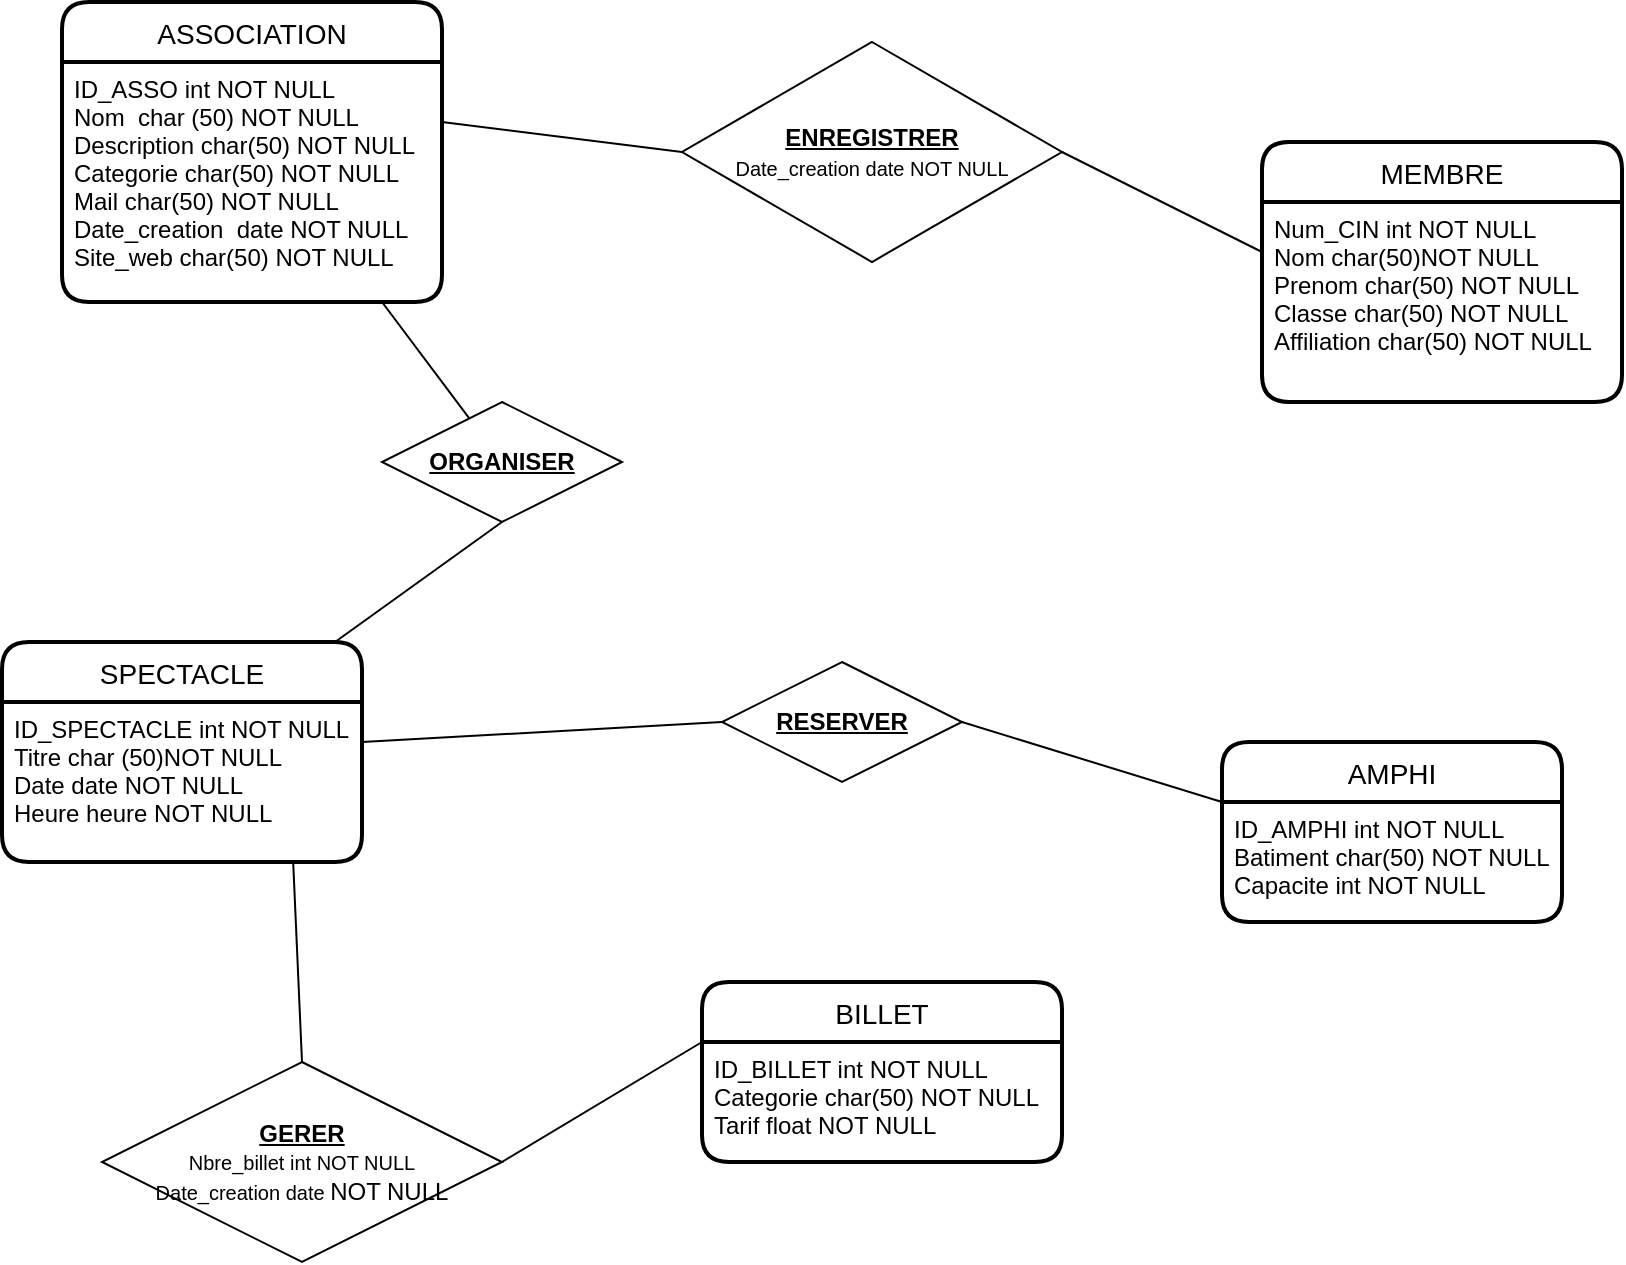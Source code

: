 <mxfile version="16.5.1" type="device"><diagram id="R2lEEEUBdFMjLlhIrx00" name="Page-1"><mxGraphModel dx="1038" dy="649" grid="1" gridSize="10" guides="1" tooltips="1" connect="1" arrows="1" fold="1" page="1" pageScale="1" pageWidth="850" pageHeight="1100" math="0" shadow="0" extFonts="Permanent Marker^https://fonts.googleapis.com/css?family=Permanent+Marker"><root><mxCell id="0"/><mxCell id="1" parent="0"/><mxCell id="QIig7QdTrHZA5Zeb0sB7-1" value="ASSOCIATION" style="swimlane;childLayout=stackLayout;horizontal=1;startSize=30;horizontalStack=0;rounded=1;fontSize=14;fontStyle=0;strokeWidth=2;resizeParent=0;resizeLast=1;shadow=0;dashed=0;align=center;" parent="1" vertex="1"><mxGeometry x="60" y="70" width="190" height="150" as="geometry"/></mxCell><mxCell id="QIig7QdTrHZA5Zeb0sB7-2" value="ID_ASSO int NOT NULL&#10;Nom  char (50) NOT NULL&#10;Description char(50) NOT NULL&#10;Categorie char(50) NOT NULL&#10;Mail char(50) NOT NULL&#10;Date_creation  date NOT NULL&#10;Site_web char(50) NOT NULL&#10;" style="align=left;strokeColor=none;fillColor=none;spacingLeft=4;fontSize=12;verticalAlign=top;resizable=0;rotatable=0;part=1;fontStyle=0" parent="QIig7QdTrHZA5Zeb0sB7-1" vertex="1"><mxGeometry y="30" width="190" height="120" as="geometry"/></mxCell><mxCell id="QIig7QdTrHZA5Zeb0sB7-3" value="MEMBRE" style="swimlane;childLayout=stackLayout;horizontal=1;startSize=30;horizontalStack=0;rounded=1;fontSize=14;fontStyle=0;strokeWidth=2;resizeParent=0;resizeLast=1;shadow=0;dashed=0;align=center;" parent="1" vertex="1"><mxGeometry x="660" y="140" width="180" height="130" as="geometry"/></mxCell><mxCell id="QIig7QdTrHZA5Zeb0sB7-4" value="Num_CIN int NOT NULL&#10;Nom char(50)NOT NULL&#10;Prenom char(50) NOT NULL&#10;Classe char(50) NOT NULL&#10;Affiliation char(50) NOT NULL" style="align=left;strokeColor=none;fillColor=none;spacingLeft=4;fontSize=12;verticalAlign=top;resizable=0;rotatable=0;part=1;fontStyle=0" parent="QIig7QdTrHZA5Zeb0sB7-3" vertex="1"><mxGeometry y="30" width="180" height="100" as="geometry"/></mxCell><mxCell id="QIig7QdTrHZA5Zeb0sB7-5" value="AMPHI" style="swimlane;childLayout=stackLayout;horizontal=1;startSize=30;horizontalStack=0;rounded=1;fontSize=14;fontStyle=0;strokeWidth=2;resizeParent=0;resizeLast=1;shadow=0;dashed=0;align=center;" parent="1" vertex="1"><mxGeometry x="640" y="440" width="170" height="90" as="geometry"/></mxCell><mxCell id="QIig7QdTrHZA5Zeb0sB7-31" value="ID_AMPHI int NOT NULL&#10;Batiment char(50) NOT NULL&#10;Capacite int NOT NULL" style="align=left;strokeColor=none;fillColor=none;spacingLeft=4;fontSize=12;verticalAlign=top;resizable=0;rotatable=0;part=1;" parent="QIig7QdTrHZA5Zeb0sB7-5" vertex="1"><mxGeometry y="30" width="170" height="60" as="geometry"/></mxCell><mxCell id="QIig7QdTrHZA5Zeb0sB7-7" value="SPECTACLE" style="swimlane;childLayout=stackLayout;horizontal=1;startSize=30;horizontalStack=0;rounded=1;fontSize=14;fontStyle=0;strokeWidth=2;resizeParent=0;resizeLast=1;shadow=0;dashed=0;align=center;" parent="1" vertex="1"><mxGeometry x="30" y="390" width="180" height="110" as="geometry"/></mxCell><mxCell id="QIig7QdTrHZA5Zeb0sB7-8" value="ID_SPECTACLE int NOT NULL&#10;Titre char (50)NOT NULL&#10;Date date NOT NULL&#10;Heure heure NOT NULL" style="align=left;strokeColor=none;fillColor=none;spacingLeft=4;fontSize=12;verticalAlign=top;resizable=0;rotatable=0;part=1;" parent="QIig7QdTrHZA5Zeb0sB7-7" vertex="1"><mxGeometry y="30" width="180" height="80" as="geometry"/></mxCell><mxCell id="QIig7QdTrHZA5Zeb0sB7-9" value="BILLET" style="swimlane;childLayout=stackLayout;horizontal=1;startSize=30;horizontalStack=0;rounded=1;fontSize=14;fontStyle=0;strokeWidth=2;resizeParent=0;resizeLast=1;shadow=0;dashed=0;align=center;" parent="1" vertex="1"><mxGeometry x="380" y="560" width="180" height="90" as="geometry"/></mxCell><mxCell id="QIig7QdTrHZA5Zeb0sB7-10" value="ID_BILLET int NOT NULL&#10;Categorie char(50) NOT NULL&#10;Tarif float NOT NULL" style="align=left;strokeColor=none;fillColor=none;spacingLeft=4;fontSize=12;verticalAlign=top;resizable=0;rotatable=0;part=1;" parent="QIig7QdTrHZA5Zeb0sB7-9" vertex="1"><mxGeometry y="30" width="180" height="60" as="geometry"/></mxCell><mxCell id="QIig7QdTrHZA5Zeb0sB7-13" value="&lt;b&gt;&lt;u&gt;ORGANISER&lt;/u&gt;&lt;/b&gt;" style="shape=rhombus;perimeter=rhombusPerimeter;whiteSpace=wrap;html=1;align=center;" parent="1" vertex="1"><mxGeometry x="220" y="270" width="120" height="60" as="geometry"/></mxCell><mxCell id="QIig7QdTrHZA5Zeb0sB7-18" value="&lt;font&gt;&lt;font style=&quot;font-size: 12px&quot;&gt;&lt;b&gt;&lt;u&gt;GERER&lt;/u&gt;&lt;/b&gt;&lt;/font&gt;&lt;br&gt;&lt;span style=&quot;font-size: 10px&quot;&gt;Nbre_billet int&amp;nbsp;&lt;/span&gt;&lt;span style=&quot;font-size: 10px ; text-align: left&quot;&gt;NOT NULL&lt;br&gt;Date_creation date&amp;nbsp;&lt;/span&gt;&lt;span style=&quot;text-align: left&quot;&gt;NOT NULL&lt;/span&gt;&lt;span style=&quot;font-size: 10px ; text-align: left&quot;&gt;&lt;br&gt;&lt;/span&gt;&lt;/font&gt;" style="shape=rhombus;perimeter=rhombusPerimeter;whiteSpace=wrap;html=1;align=center;" parent="1" vertex="1"><mxGeometry x="80" y="600" width="200" height="100" as="geometry"/></mxCell><mxCell id="QIig7QdTrHZA5Zeb0sB7-21" value="" style="fontSize=12;html=1;endArrow=none;endFill=0;rounded=0;" parent="1" source="QIig7QdTrHZA5Zeb0sB7-13" edge="1"><mxGeometry width="100" height="100" relative="1" as="geometry"><mxPoint x="120" y="320" as="sourcePoint"/><mxPoint x="220" y="220" as="targetPoint"/></mxGeometry></mxCell><mxCell id="QIig7QdTrHZA5Zeb0sB7-22" value="" style="fontSize=12;html=1;endArrow=none;startArrow=none;rounded=0;entryX=0.5;entryY=1;entryDx=0;entryDy=0;endFill=0;startFill=0;" parent="1" source="QIig7QdTrHZA5Zeb0sB7-7" target="QIig7QdTrHZA5Zeb0sB7-13" edge="1"><mxGeometry width="100" height="100" relative="1" as="geometry"><mxPoint x="180" y="420" as="sourcePoint"/><mxPoint x="280" y="320" as="targetPoint"/></mxGeometry></mxCell><mxCell id="QIig7QdTrHZA5Zeb0sB7-23" value="&lt;b&gt;&lt;u&gt;RESERVER&lt;/u&gt;&lt;/b&gt;" style="shape=rhombus;perimeter=rhombusPerimeter;whiteSpace=wrap;html=1;align=center;" parent="1" vertex="1"><mxGeometry x="390" y="400" width="120" height="60" as="geometry"/></mxCell><mxCell id="QIig7QdTrHZA5Zeb0sB7-24" value="&lt;b&gt;&lt;u&gt;ENREGISTRER&lt;/u&gt;&lt;/b&gt;&lt;br&gt;&lt;font style=&quot;font-size: 10px&quot;&gt;Date_creation date&amp;nbsp;&lt;span style=&quot;text-align: left&quot;&gt;NOT NULL&lt;/span&gt;&lt;/font&gt;" style="shape=rhombus;perimeter=rhombusPerimeter;whiteSpace=wrap;html=1;align=center;" parent="1" vertex="1"><mxGeometry x="370" y="90" width="190" height="110" as="geometry"/></mxCell><mxCell id="QIig7QdTrHZA5Zeb0sB7-25" value="" style="fontSize=12;html=1;endArrow=none;rounded=0;endFill=0;entryX=0.809;entryY=1.01;entryDx=0;entryDy=0;entryPerimeter=0;exitX=0.5;exitY=0;exitDx=0;exitDy=0;" parent="1" source="QIig7QdTrHZA5Zeb0sB7-18" target="QIig7QdTrHZA5Zeb0sB7-8" edge="1"><mxGeometry width="100" height="100" relative="1" as="geometry"><mxPoint x="370" y="460" as="sourcePoint"/><mxPoint x="470" y="360" as="targetPoint"/></mxGeometry></mxCell><mxCell id="QIig7QdTrHZA5Zeb0sB7-26" value="" style="fontSize=12;html=1;endArrow=none;rounded=0;endFill=0;entryX=0;entryY=0;entryDx=0;entryDy=0;exitX=1;exitY=0.5;exitDx=0;exitDy=0;" parent="1" source="QIig7QdTrHZA5Zeb0sB7-18" target="QIig7QdTrHZA5Zeb0sB7-10" edge="1"><mxGeometry width="100" height="100" relative="1" as="geometry"><mxPoint x="190" y="610" as="sourcePoint"/><mxPoint x="185.62" y="510.8" as="targetPoint"/></mxGeometry></mxCell><mxCell id="QIig7QdTrHZA5Zeb0sB7-27" value="" style="fontSize=12;html=1;endArrow=none;startArrow=none;rounded=0;startFill=0;endFill=0;exitX=1;exitY=0.25;exitDx=0;exitDy=0;entryX=0;entryY=0.5;entryDx=0;entryDy=0;" parent="1" source="QIig7QdTrHZA5Zeb0sB7-8" target="QIig7QdTrHZA5Zeb0sB7-23" edge="1"><mxGeometry width="100" height="100" relative="1" as="geometry"><mxPoint x="370" y="460" as="sourcePoint"/><mxPoint x="470" y="360" as="targetPoint"/></mxGeometry></mxCell><mxCell id="QIig7QdTrHZA5Zeb0sB7-28" value="" style="fontSize=12;html=1;endArrow=none;endFill=0;rounded=0;entryX=0;entryY=0;entryDx=0;entryDy=0;exitX=1;exitY=0.5;exitDx=0;exitDy=0;" parent="1" source="QIig7QdTrHZA5Zeb0sB7-23" edge="1"><mxGeometry width="100" height="100" relative="1" as="geometry"><mxPoint x="480" y="500" as="sourcePoint"/><mxPoint x="640" y="470" as="targetPoint"/></mxGeometry></mxCell><mxCell id="QIig7QdTrHZA5Zeb0sB7-29" value="" style="fontSize=12;html=1;endArrow=none;rounded=0;exitX=1;exitY=0.25;exitDx=0;exitDy=0;entryX=0;entryY=0.5;entryDx=0;entryDy=0;endFill=0;" parent="1" source="QIig7QdTrHZA5Zeb0sB7-2" target="QIig7QdTrHZA5Zeb0sB7-24" edge="1"><mxGeometry width="100" height="100" relative="1" as="geometry"><mxPoint x="370" y="460" as="sourcePoint"/><mxPoint x="470" y="360" as="targetPoint"/></mxGeometry></mxCell><mxCell id="QIig7QdTrHZA5Zeb0sB7-30" value="" style="fontSize=12;html=1;endArrow=none;rounded=0;exitX=0;exitY=0.25;exitDx=0;exitDy=0;entryX=1;entryY=0.5;entryDx=0;entryDy=0;endFill=0;" parent="1" source="QIig7QdTrHZA5Zeb0sB7-4" target="QIig7QdTrHZA5Zeb0sB7-24" edge="1"><mxGeometry width="100" height="100" relative="1" as="geometry"><mxPoint x="260" y="140" as="sourcePoint"/><mxPoint x="380" y="155" as="targetPoint"/></mxGeometry></mxCell></root></mxGraphModel></diagram></mxfile>